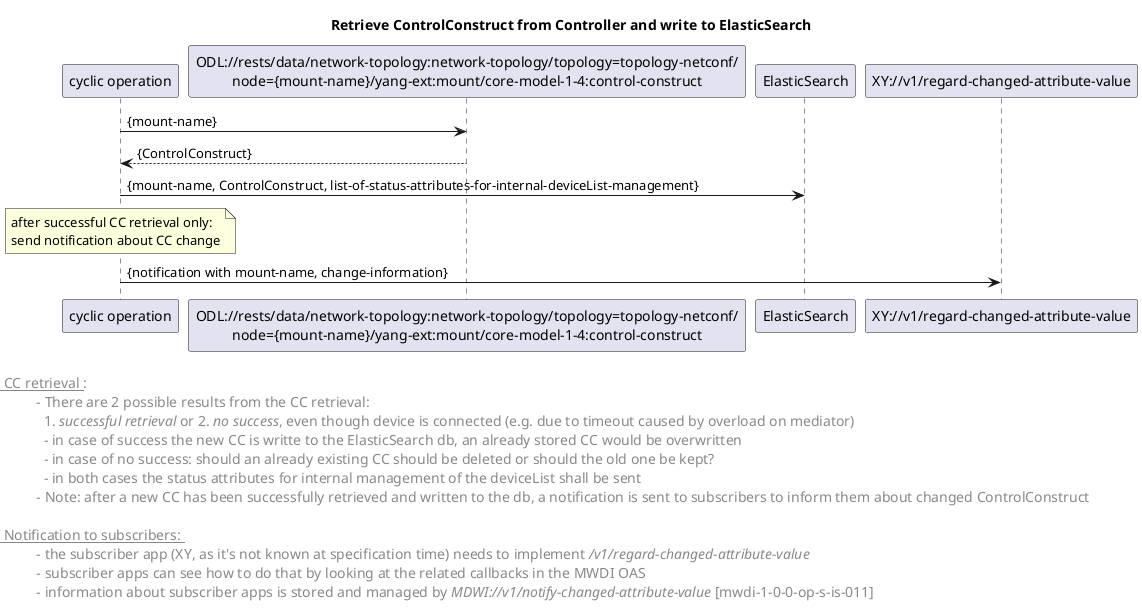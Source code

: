 @startuml
skinparam responseMessageBelowArrow true
skinparam guillemet [ ]
skinparam participant {
  StereotypeFontSize 12  
}
hide stereotype

title Retrieve ControlConstruct from Controller and write to ElasticSearch

'participants
participant "cyclic operation" as cyclicop
participant "ODL://rests/data/network-topology:network-topology/topology=topology-netconf/\nnode={mount-name}/yang-ext:mount/core-model-1-4:control-construct" as odlcc <<mwdi-1-0-0-op-c-is-c-4-0-2-010>>
participant "ElasticSearch" as es <<mwdi-1-0-0-es-c-es-1-0-0-000>>
participant "XY://v1/regard-changed-attribute-value" as notification <<mwdi-1-0-0-op-c-is-xy-1-0-0-000>>

cyclicop -> odlcc: {mount-name}
odlcc --> cyclicop: {ControlConstruct}


cyclicop -> es: {mount-name, ControlConstruct, list-of-status-attributes-for-internal-deviceList-management}

note over cyclicop: after successful CC retrieval only: \nsend notification about CC change

cyclicop -> notification: {notification with mount-name, change-information}



left footer 

<u> CC retrieval </u>:
\t  - There are 2 possible results from the CC retrieval: 
\t    1. <i>successful retrieval</i> or 2. <i>no success</i>, even though device is connected (e.g. due to timeout caused by overload on mediator)
\t    - in case of success the new CC is writte to the ElasticSearch db, an already stored CC would be overwritten
\t    - in case of no success: should an already existing CC should be deleted or should the old one be kept?
\t    - in both cases the status attributes for internal management of the deviceList shall be sent
\t  - Note: after a new CC has been successfully retrieved and written to the db, a notification is sent to subscribers to inform them about changed ControlConstruct

<u> Notification to subscribers: </u>
\t  - the subscriber app (XY, as it's not known at specification time) needs to implement <i>/v1/regard-changed-attribute-value</i>
\t  - subscriber apps can see how to do that by looking at the related callbacks in the MWDI OAS 
\t  - information about subscriber apps is stored and managed by <i>MDWI://v1/notify-changed-attribute-value</i> [mwdi-1-0-0-op-s-is-011]
end footer

<style>
footer {
  HorizontalAlignment left
  FontSize 14
}
</style>


@enduml